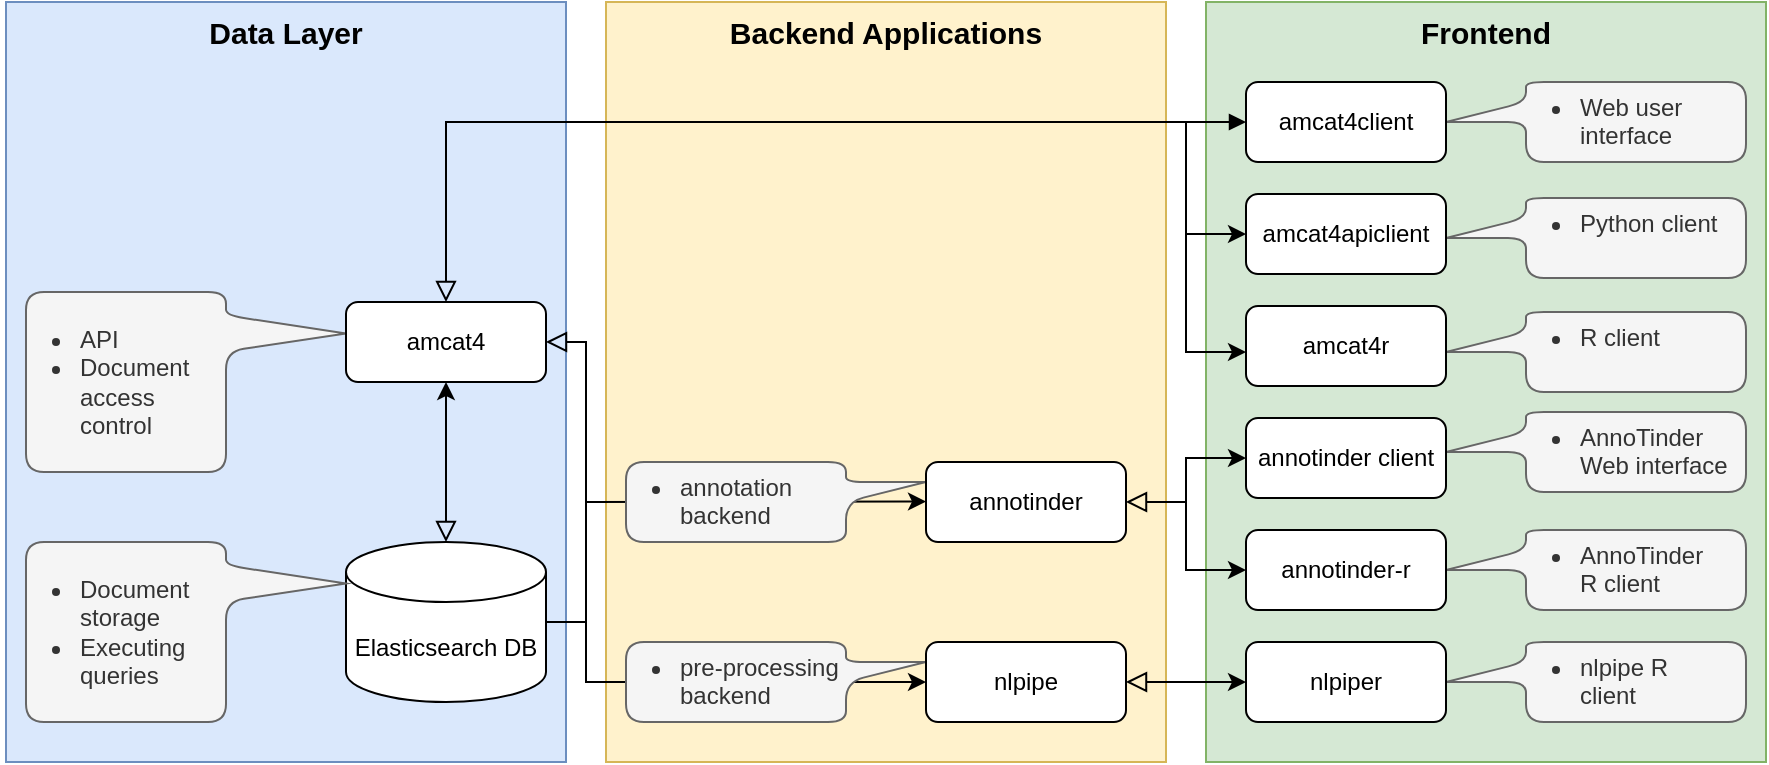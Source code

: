 <mxfile version="20.5.3" type="device"><diagram id="C5RBs43oDa-KdzZeNtuy" name="Page-1"><mxGraphModel dx="2656" dy="955" grid="1" gridSize="10" guides="1" tooltips="1" connect="1" arrows="1" fold="1" page="1" pageScale="1" pageWidth="827" pageHeight="1169" math="0" shadow="0"><root><mxCell id="WIyWlLk6GJQsqaUBKTNV-0"/><mxCell id="WIyWlLk6GJQsqaUBKTNV-1" parent="WIyWlLk6GJQsqaUBKTNV-0"/><mxCell id="GafMU0c75heiuo1HpW_n-7" value="Data Layer" style="rounded=0;whiteSpace=wrap;html=1;strokeWidth=1;verticalAlign=top;fontStyle=1;fontSize=15;fillColor=#dae8fc;strokeColor=#6c8ebf;flipH=1;flipV=1;" parent="WIyWlLk6GJQsqaUBKTNV-1" vertex="1"><mxGeometry y="380" width="280" height="380" as="geometry"/></mxCell><mxCell id="WIyWlLk6GJQsqaUBKTNV-11" value="Repair Lamp" style="rounded=1;whiteSpace=wrap;html=1;fontSize=12;glass=0;strokeWidth=1;shadow=0;" parent="WIyWlLk6GJQsqaUBKTNV-1" vertex="1"><mxGeometry x="414" y="400" width="120" height="40" as="geometry"/></mxCell><mxCell id="fg_L--qd0xywea7N1QJT-0" value="Elasticsearch DB" style="shape=cylinder3;whiteSpace=wrap;html=1;boundedLbl=1;backgroundOutline=1;size=15;" parent="WIyWlLk6GJQsqaUBKTNV-1" vertex="1"><mxGeometry x="170" y="650" width="100" height="80" as="geometry"/></mxCell><mxCell id="fg_L--qd0xywea7N1QJT-1" value="" style="rounded=0;html=1;jettySize=auto;orthogonalLoop=1;fontSize=11;endArrow=block;endFill=0;endSize=8;strokeWidth=1;shadow=0;labelBackgroundColor=none;edgeStyle=orthogonalEdgeStyle;exitX=0.5;exitY=1;exitDx=0;exitDy=0;entryX=0.5;entryY=0;entryDx=0;entryDy=0;entryPerimeter=0;startArrow=classic;startFill=1;" parent="WIyWlLk6GJQsqaUBKTNV-1" source="WIyWlLk6GJQsqaUBKTNV-3" target="fg_L--qd0xywea7N1QJT-0" edge="1"><mxGeometry x="0.077" y="20" relative="1" as="geometry"><mxPoint as="offset"/><mxPoint x="280.0" y="260" as="sourcePoint"/><mxPoint x="280.0" y="300" as="targetPoint"/><Array as="points"><mxPoint x="220" y="570"/><mxPoint x="220" y="650"/></Array></mxGeometry></mxCell><mxCell id="GafMU0c75heiuo1HpW_n-4" value="&lt;ul&gt;&lt;li&gt;Document storage&lt;/li&gt;&lt;li&gt;Executing queries&lt;/li&gt;&lt;/ul&gt;" style="shape=callout;whiteSpace=wrap;html=1;perimeter=calloutPerimeter;perimeterSpacing=0;rounded=1;position2=0.77;base=18;size=60;position=0.67;rotation=0;arcSize=18;align=left;verticalAlign=top;spacing=0;spacingRight=0;spacingLeft=-13;strokeWidth=1;fillColor=#f5f5f5;fontColor=#333333;strokeColor=#666666;direction=north;" parent="WIyWlLk6GJQsqaUBKTNV-1" vertex="1"><mxGeometry x="10" y="650" width="160" height="90" as="geometry"/></mxCell><mxCell id="GafMU0c75heiuo1HpW_n-5" value="" style="rounded=1;whiteSpace=wrap;html=1;" parent="WIyWlLk6GJQsqaUBKTNV-1" vertex="1"><mxGeometry x="340" y="470" width="120" height="60" as="geometry"/></mxCell><mxCell id="GafMU0c75heiuo1HpW_n-8" value="Backend Applications" style="rounded=0;whiteSpace=wrap;html=1;strokeWidth=1;verticalAlign=top;fontStyle=1;fontSize=15;fillColor=#fff2cc;strokeColor=#d6b656;flipH=1;flipV=1;" parent="WIyWlLk6GJQsqaUBKTNV-1" vertex="1"><mxGeometry x="300" y="380" width="280" height="380" as="geometry"/></mxCell><mxCell id="GafMU0c75heiuo1HpW_n-9" value="Frontend" style="rounded=0;whiteSpace=wrap;html=1;strokeWidth=1;verticalAlign=top;fontStyle=1;fontSize=15;fillColor=#d5e8d4;strokeColor=#82b366;flipH=1;flipV=1;" parent="WIyWlLk6GJQsqaUBKTNV-1" vertex="1"><mxGeometry x="600" y="380" width="280" height="380" as="geometry"/></mxCell><mxCell id="GafMU0c75heiuo1HpW_n-15" value="" style="rounded=0;html=1;jettySize=auto;orthogonalLoop=1;fontSize=11;endArrow=block;endFill=0;endSize=8;strokeWidth=1;shadow=0;labelBackgroundColor=none;edgeStyle=orthogonalEdgeStyle;entryX=0.5;entryY=0;entryDx=0;entryDy=0;startArrow=classic;startFill=1;" parent="WIyWlLk6GJQsqaUBKTNV-1" source="GafMU0c75heiuo1HpW_n-12" target="WIyWlLk6GJQsqaUBKTNV-3" edge="1"><mxGeometry x="0.077" y="20" relative="1" as="geometry"><mxPoint as="offset"/><mxPoint x="620" y="555" as="sourcePoint"/><mxPoint x="230" y="660" as="targetPoint"/><Array as="points"><mxPoint x="590" y="555"/><mxPoint x="590" y="440"/><mxPoint x="220" y="440"/></Array></mxGeometry></mxCell><mxCell id="GafMU0c75heiuo1HpW_n-16" value="" style="endArrow=classic;html=1;rounded=0;fontSize=15;entryX=0;entryY=0.5;entryDx=0;entryDy=0;" parent="WIyWlLk6GJQsqaUBKTNV-1" target="GafMU0c75heiuo1HpW_n-11" edge="1"><mxGeometry width="50" height="50" relative="1" as="geometry"><mxPoint x="590" y="496" as="sourcePoint"/><mxPoint x="640" y="470" as="targetPoint"/></mxGeometry></mxCell><mxCell id="GafMU0c75heiuo1HpW_n-18" value="&lt;ul&gt;&lt;li&gt;Web user interface&lt;/li&gt;&lt;/ul&gt;" style="shape=callout;whiteSpace=wrap;html=1;perimeter=calloutPerimeter;perimeterSpacing=0;rounded=1;position2=0.5;base=10;size=40;position=0.25;rotation=0;arcSize=18;align=left;verticalAlign=top;spacing=0;spacingRight=0;spacingLeft=-13;strokeWidth=1;fillColor=#f5f5f5;fontColor=#333333;strokeColor=#666666;direction=south;spacingBottom=0;spacingTop=-11;" parent="WIyWlLk6GJQsqaUBKTNV-1" vertex="1"><mxGeometry x="720" y="420" width="150" height="40" as="geometry"/></mxCell><mxCell id="GafMU0c75heiuo1HpW_n-17" value="" style="endArrow=block;html=1;rounded=0;fontSize=15;entryX=0;entryY=0.5;entryDx=0;entryDy=0;endFill=1;" parent="WIyWlLk6GJQsqaUBKTNV-1" target="GafMU0c75heiuo1HpW_n-10" edge="1"><mxGeometry width="50" height="50" relative="1" as="geometry"><mxPoint x="590" y="440" as="sourcePoint"/><mxPoint x="630" y="515" as="targetPoint"/></mxGeometry></mxCell><mxCell id="GafMU0c75heiuo1HpW_n-10" value="amcat4client" style="rounded=1;whiteSpace=wrap;html=1;fontSize=12;glass=0;strokeWidth=1;shadow=0;" parent="WIyWlLk6GJQsqaUBKTNV-1" vertex="1"><mxGeometry x="620" y="420" width="100" height="40" as="geometry"/></mxCell><mxCell id="GafMU0c75heiuo1HpW_n-19" value="&lt;ul&gt;&lt;li&gt;Python client&lt;/li&gt;&lt;/ul&gt;" style="shape=callout;whiteSpace=wrap;html=1;perimeter=calloutPerimeter;perimeterSpacing=0;rounded=1;position2=0.5;base=10;size=40;position=0.25;rotation=0;arcSize=18;align=left;verticalAlign=top;spacing=0;spacingRight=0;spacingLeft=-13;strokeWidth=1;fillColor=#f5f5f5;fontColor=#333333;strokeColor=#666666;direction=south;spacingBottom=0;spacingTop=-11;" parent="WIyWlLk6GJQsqaUBKTNV-1" vertex="1"><mxGeometry x="720" y="478" width="150" height="40" as="geometry"/></mxCell><mxCell id="GafMU0c75heiuo1HpW_n-20" value="&lt;ul&gt;&lt;li&gt;R client&lt;/li&gt;&lt;/ul&gt;" style="shape=callout;whiteSpace=wrap;html=1;perimeter=calloutPerimeter;perimeterSpacing=0;rounded=1;position2=0.5;base=10;size=40;position=0.25;rotation=0;arcSize=18;align=left;verticalAlign=top;spacing=0;spacingRight=0;spacingLeft=-13;strokeWidth=1;fillColor=#f5f5f5;fontColor=#333333;strokeColor=#666666;direction=south;spacingBottom=0;spacingTop=-11;" parent="WIyWlLk6GJQsqaUBKTNV-1" vertex="1"><mxGeometry x="720" y="535" width="150" height="40" as="geometry"/></mxCell><mxCell id="GafMU0c75heiuo1HpW_n-11" value="amcat4apiclient" style="rounded=1;whiteSpace=wrap;html=1;fontSize=12;glass=0;strokeWidth=1;shadow=0;" parent="WIyWlLk6GJQsqaUBKTNV-1" vertex="1"><mxGeometry x="620" y="476" width="100" height="40" as="geometry"/></mxCell><mxCell id="GafMU0c75heiuo1HpW_n-22" value="" style="endArrow=classic;html=1;rounded=0;fontSize=15;entryX=0;entryY=0.5;entryDx=0;entryDy=0;" parent="WIyWlLk6GJQsqaUBKTNV-1" edge="1"><mxGeometry width="50" height="50" relative="1" as="geometry"><mxPoint x="290" y="630" as="sourcePoint"/><mxPoint x="460" y="629.76" as="targetPoint"/></mxGeometry></mxCell><mxCell id="GafMU0c75heiuo1HpW_n-24" value="&lt;ul&gt;&lt;li&gt;annotation backend&lt;/li&gt;&lt;/ul&gt;" style="shape=callout;whiteSpace=wrap;html=1;perimeter=calloutPerimeter;perimeterSpacing=0;rounded=1;position2=0.75;base=10;size=40;position=0.5;rotation=0;arcSize=18;align=left;verticalAlign=top;spacing=0;spacingRight=0;spacingLeft=-13;strokeWidth=1;fillColor=#f5f5f5;fontColor=#333333;strokeColor=#666666;direction=north;spacingBottom=0;spacingTop=-11;" parent="WIyWlLk6GJQsqaUBKTNV-1" vertex="1"><mxGeometry x="310" y="610" width="150" height="40" as="geometry"/></mxCell><mxCell id="GafMU0c75heiuo1HpW_n-26" value="" style="edgeStyle=orthogonalEdgeStyle;rounded=0;orthogonalLoop=1;jettySize=auto;html=1;fontSize=15;endArrow=none;endFill=0;" parent="WIyWlLk6GJQsqaUBKTNV-1" source="GafMU0c75heiuo1HpW_n-25" target="fg_L--qd0xywea7N1QJT-0" edge="1"><mxGeometry relative="1" as="geometry"/></mxCell><mxCell id="GafMU0c75heiuo1HpW_n-13" value="annotinder" style="rounded=1;whiteSpace=wrap;html=1;fontSize=12;glass=0;strokeWidth=1;shadow=0;" parent="WIyWlLk6GJQsqaUBKTNV-1" vertex="1"><mxGeometry x="460" y="610" width="100" height="40" as="geometry"/></mxCell><mxCell id="GafMU0c75heiuo1HpW_n-21" value="" style="rounded=0;html=1;jettySize=auto;orthogonalLoop=1;fontSize=11;endArrow=block;endFill=0;endSize=8;strokeWidth=1;shadow=0;labelBackgroundColor=none;edgeStyle=orthogonalEdgeStyle;entryX=1;entryY=0.5;entryDx=0;entryDy=0;startArrow=classic;startFill=1;exitX=0;exitY=0.5;exitDx=0;exitDy=0;" parent="WIyWlLk6GJQsqaUBKTNV-1" source="GafMU0c75heiuo1HpW_n-14" target="WIyWlLk6GJQsqaUBKTNV-3" edge="1"><mxGeometry x="0.077" y="20" relative="1" as="geometry"><mxPoint as="offset"/><mxPoint x="630" y="565.034" as="sourcePoint"/><mxPoint x="230" y="540" as="targetPoint"/><Array as="points"><mxPoint x="290" y="720"/><mxPoint x="290" y="550"/></Array></mxGeometry></mxCell><mxCell id="GafMU0c75heiuo1HpW_n-25" value="&lt;ul&gt;&lt;li&gt;pre-processing backend&lt;/li&gt;&lt;/ul&gt;" style="shape=callout;whiteSpace=wrap;html=1;perimeter=calloutPerimeter;perimeterSpacing=0;rounded=1;position2=0.75;base=10;size=40;position=0.5;rotation=0;arcSize=18;align=left;verticalAlign=top;spacing=0;spacingRight=0;spacingLeft=-13;strokeWidth=1;fillColor=#f5f5f5;fontColor=#333333;strokeColor=#666666;direction=north;spacingBottom=0;spacingTop=-11;" parent="WIyWlLk6GJQsqaUBKTNV-1" vertex="1"><mxGeometry x="310" y="700" width="150" height="40" as="geometry"/></mxCell><mxCell id="GafMU0c75heiuo1HpW_n-14" value="nlpipe" style="rounded=1;whiteSpace=wrap;html=1;fontSize=12;glass=0;strokeWidth=1;shadow=0;" parent="WIyWlLk6GJQsqaUBKTNV-1" vertex="1"><mxGeometry x="460" y="700" width="100" height="40" as="geometry"/></mxCell><mxCell id="GafMU0c75heiuo1HpW_n-30" value="" style="rounded=0;html=1;jettySize=auto;orthogonalLoop=1;fontSize=11;endArrow=block;endFill=0;endSize=8;strokeWidth=1;shadow=0;labelBackgroundColor=none;edgeStyle=orthogonalEdgeStyle;entryX=1;entryY=0.5;entryDx=0;entryDy=0;startArrow=classic;startFill=1;exitX=0;exitY=0.5;exitDx=0;exitDy=0;" parent="WIyWlLk6GJQsqaUBKTNV-1" source="GafMU0c75heiuo1HpW_n-27" target="GafMU0c75heiuo1HpW_n-13" edge="1"><mxGeometry x="0.077" y="20" relative="1" as="geometry"><mxPoint as="offset"/><mxPoint x="630" y="565.034" as="sourcePoint"/><mxPoint x="230" y="540" as="targetPoint"/><Array as="points"><mxPoint x="590" y="608"/><mxPoint x="590" y="630"/></Array></mxGeometry></mxCell><mxCell id="GafMU0c75heiuo1HpW_n-31" value="" style="endArrow=classic;html=1;rounded=0;fontSize=15;entryX=0;entryY=0.5;entryDx=0;entryDy=0;" parent="WIyWlLk6GJQsqaUBKTNV-1" target="GafMU0c75heiuo1HpW_n-28" edge="1"><mxGeometry width="50" height="50" relative="1" as="geometry"><mxPoint x="590" y="629.86" as="sourcePoint"/><mxPoint x="620" y="629.86" as="targetPoint"/><Array as="points"><mxPoint x="590" y="664"/></Array></mxGeometry></mxCell><mxCell id="GafMU0c75heiuo1HpW_n-32" value="" style="rounded=0;html=1;jettySize=auto;orthogonalLoop=1;fontSize=11;endArrow=block;endFill=0;endSize=8;strokeWidth=1;shadow=0;labelBackgroundColor=none;edgeStyle=orthogonalEdgeStyle;startArrow=classic;startFill=1;" parent="WIyWlLk6GJQsqaUBKTNV-1" edge="1"><mxGeometry x="0.077" y="20" relative="1" as="geometry"><mxPoint as="offset"/><mxPoint x="620" y="720" as="sourcePoint"/><mxPoint x="560" y="720" as="targetPoint"/><Array as="points"><mxPoint x="560" y="720"/></Array></mxGeometry></mxCell><mxCell id="GafMU0c75heiuo1HpW_n-33" value="&lt;ul&gt;&lt;li&gt;AnnoTinder Web interface&lt;/li&gt;&lt;/ul&gt;" style="shape=callout;whiteSpace=wrap;html=1;perimeter=calloutPerimeter;perimeterSpacing=0;rounded=1;position2=0.5;base=10;size=40;position=0.25;rotation=0;arcSize=18;align=left;verticalAlign=top;spacing=0;spacingRight=0;spacingLeft=-13;strokeWidth=1;fillColor=#f5f5f5;fontColor=#333333;strokeColor=#666666;direction=south;spacingBottom=0;spacingTop=-11;" parent="WIyWlLk6GJQsqaUBKTNV-1" vertex="1"><mxGeometry x="720" y="585" width="150" height="40" as="geometry"/></mxCell><mxCell id="GafMU0c75heiuo1HpW_n-34" value="&lt;ul&gt;&lt;li&gt;AnnoTinder R client&lt;/li&gt;&lt;/ul&gt;" style="shape=callout;whiteSpace=wrap;html=1;perimeter=calloutPerimeter;perimeterSpacing=0;rounded=1;position2=0.5;base=10;size=40;position=0.25;rotation=0;arcSize=18;align=left;verticalAlign=top;spacing=0;spacingRight=13;spacingLeft=-13;strokeWidth=1;fillColor=#f5f5f5;fontColor=#333333;strokeColor=#666666;direction=south;spacingBottom=0;spacingTop=-11;" parent="WIyWlLk6GJQsqaUBKTNV-1" vertex="1"><mxGeometry x="720" y="644" width="150" height="40" as="geometry"/></mxCell><mxCell id="GafMU0c75heiuo1HpW_n-35" value="&lt;ul&gt;&lt;li&gt;nlpipe R client&lt;/li&gt;&lt;/ul&gt;" style="shape=callout;whiteSpace=wrap;html=1;perimeter=calloutPerimeter;perimeterSpacing=0;rounded=1;position2=0.5;base=10;size=40;position=0.25;rotation=0;arcSize=18;align=left;verticalAlign=top;spacing=0;spacingRight=13;spacingLeft=-13;strokeWidth=1;fillColor=#f5f5f5;fontColor=#333333;strokeColor=#666666;direction=south;spacingBottom=0;spacingTop=-11;" parent="WIyWlLk6GJQsqaUBKTNV-1" vertex="1"><mxGeometry x="720" y="700" width="150" height="40" as="geometry"/></mxCell><mxCell id="GafMU0c75heiuo1HpW_n-29" value="nlpiper" style="rounded=1;whiteSpace=wrap;html=1;fontSize=12;glass=0;strokeWidth=1;shadow=0;" parent="WIyWlLk6GJQsqaUBKTNV-1" vertex="1"><mxGeometry x="620" y="700" width="100" height="40" as="geometry"/></mxCell><mxCell id="GafMU0c75heiuo1HpW_n-28" value="&lt;div&gt;&lt;span style=&quot;background-color: initial;&quot;&gt;annotinder-r&lt;/span&gt;&lt;br&gt;&lt;/div&gt;" style="rounded=1;whiteSpace=wrap;html=1;fontSize=12;glass=0;strokeWidth=1;shadow=0;" parent="WIyWlLk6GJQsqaUBKTNV-1" vertex="1"><mxGeometry x="620" y="644" width="100" height="40" as="geometry"/></mxCell><mxCell id="GafMU0c75heiuo1HpW_n-27" value="annotinder client" style="rounded=1;whiteSpace=wrap;html=1;fontSize=12;glass=0;strokeWidth=1;shadow=0;" parent="WIyWlLk6GJQsqaUBKTNV-1" vertex="1"><mxGeometry x="620" y="588" width="100" height="40" as="geometry"/></mxCell><mxCell id="GafMU0c75heiuo1HpW_n-12" value="amcat4r" style="rounded=1;whiteSpace=wrap;html=1;fontSize=12;glass=0;strokeWidth=1;shadow=0;" parent="WIyWlLk6GJQsqaUBKTNV-1" vertex="1"><mxGeometry x="620" y="532" width="100" height="40" as="geometry"/></mxCell><mxCell id="KNGb-2jXVh8It6iDMwTt-0" value="&lt;ul&gt;&lt;li&gt;API&lt;/li&gt;&lt;li&gt;Document access control&lt;/li&gt;&lt;/ul&gt;" style="shape=callout;whiteSpace=wrap;html=1;perimeter=calloutPerimeter;perimeterSpacing=0;rounded=1;position2=0.77;base=18;size=60;position=0.67;rotation=0;arcSize=18;align=left;verticalAlign=top;spacing=0;spacingRight=0;spacingLeft=-13;strokeWidth=1;fillColor=#f5f5f5;fontColor=#333333;strokeColor=#666666;direction=north;" parent="WIyWlLk6GJQsqaUBKTNV-1" vertex="1"><mxGeometry x="10" y="525" width="160" height="90" as="geometry"/></mxCell><UserObject label="amcat4" link="https://github.com/ccs-amsterdam/amcat4" linkTarget="_blank" id="WIyWlLk6GJQsqaUBKTNV-3"><mxCell style="rounded=1;whiteSpace=wrap;html=1;fontSize=12;glass=0;strokeWidth=1;shadow=0;imageWidth=24;" parent="WIyWlLk6GJQsqaUBKTNV-1" vertex="1"><mxGeometry x="170" y="530" width="100" height="40" as="geometry"/></mxCell></UserObject></root></mxGraphModel></diagram></mxfile>